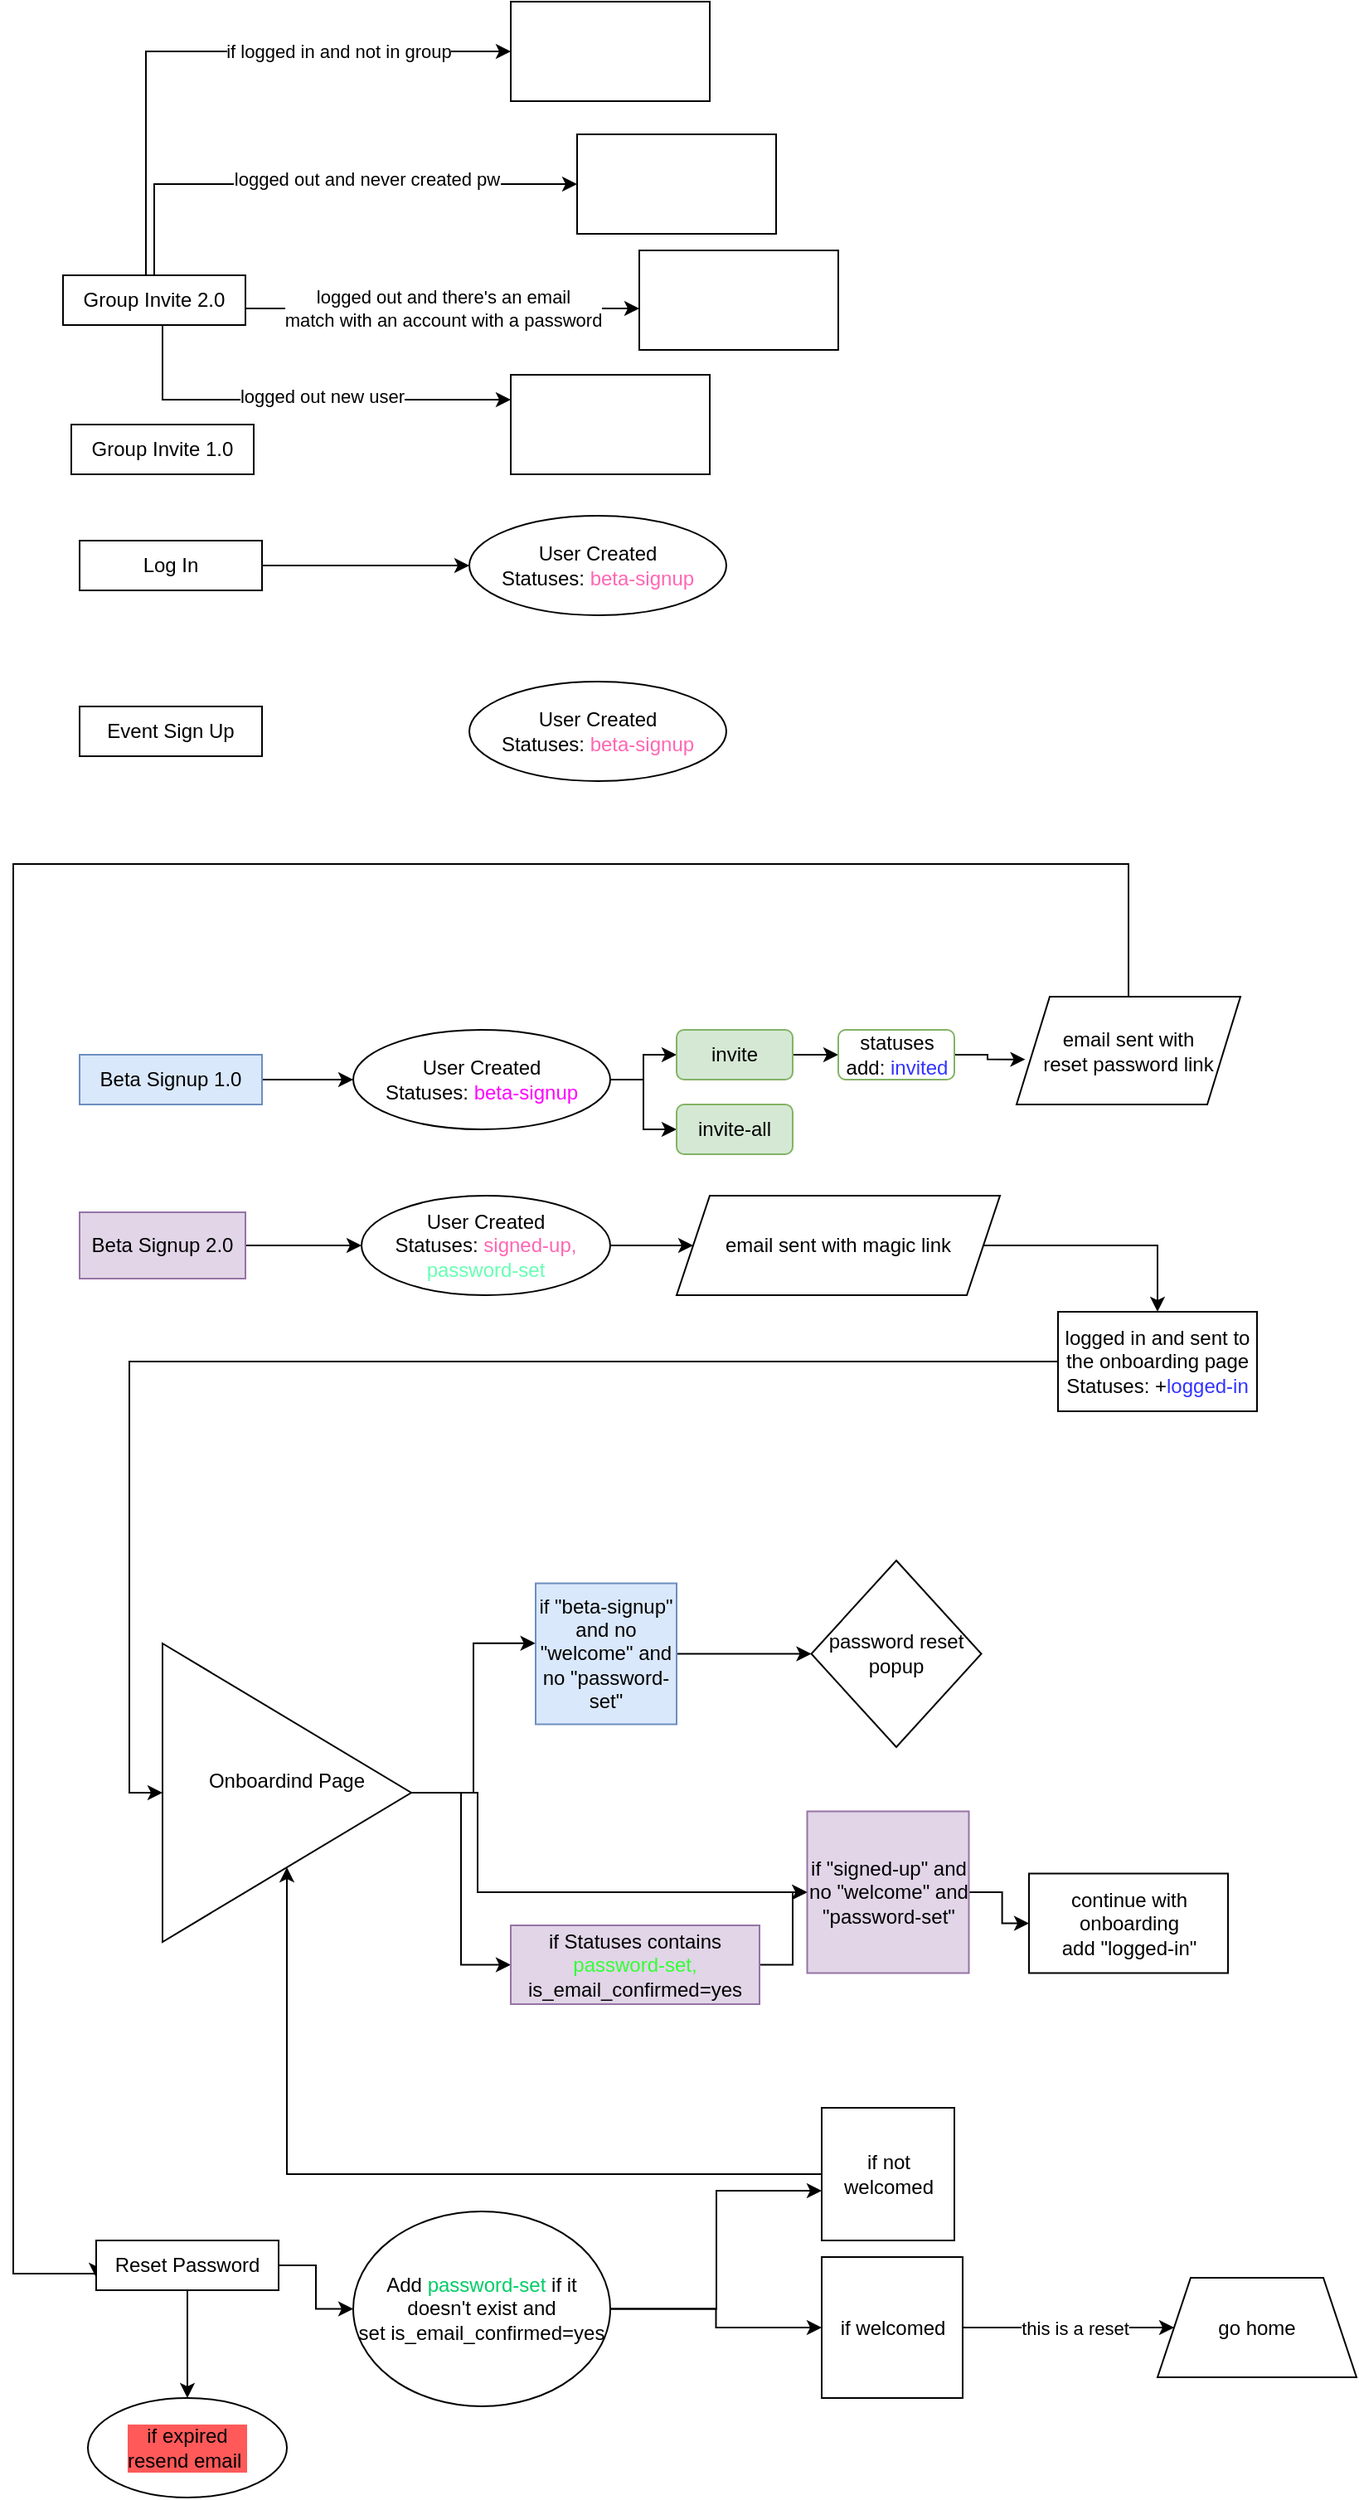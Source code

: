<mxfile version="20.0.3" type="github">
  <diagram id="9TZBVGrTHEIjq8n9u4WU" name="Page-1">
    <mxGraphModel dx="948" dy="1672" grid="1" gridSize="10" guides="1" tooltips="1" connect="1" arrows="1" fold="1" page="1" pageScale="1" pageWidth="850" pageHeight="1100" math="0" shadow="0">
      <root>
        <mxCell id="0" />
        <mxCell id="1" parent="0" />
        <mxCell id="HXzdCxORST3lZqe2nysO-4" value="" style="edgeStyle=orthogonalEdgeStyle;rounded=0;orthogonalLoop=1;jettySize=auto;html=1;" parent="1" source="HXzdCxORST3lZqe2nysO-1" target="HXzdCxORST3lZqe2nysO-3" edge="1">
          <mxGeometry relative="1" as="geometry" />
        </mxCell>
        <mxCell id="HXzdCxORST3lZqe2nysO-1" value="Beta Signup 1.0" style="rounded=0;whiteSpace=wrap;html=1;fillColor=#dae8fc;strokeColor=#6c8ebf;" parent="1" vertex="1">
          <mxGeometry x="70" y="95" width="110" height="30" as="geometry" />
        </mxCell>
        <mxCell id="HXzdCxORST3lZqe2nysO-6" value="" style="edgeStyle=orthogonalEdgeStyle;rounded=0;orthogonalLoop=1;jettySize=auto;html=1;" parent="1" source="HXzdCxORST3lZqe2nysO-2" target="HXzdCxORST3lZqe2nysO-5" edge="1">
          <mxGeometry relative="1" as="geometry" />
        </mxCell>
        <mxCell id="HXzdCxORST3lZqe2nysO-2" value="Beta Signup 2.0" style="rounded=0;whiteSpace=wrap;html=1;fillColor=#e1d5e7;strokeColor=#9673a6;" parent="1" vertex="1">
          <mxGeometry x="70" y="190" width="100" height="40" as="geometry" />
        </mxCell>
        <mxCell id="HXzdCxORST3lZqe2nysO-49" style="edgeStyle=orthogonalEdgeStyle;rounded=0;orthogonalLoop=1;jettySize=auto;html=1;entryX=0;entryY=0.5;entryDx=0;entryDy=0;" parent="1" source="HXzdCxORST3lZqe2nysO-3" target="HXzdCxORST3lZqe2nysO-29" edge="1">
          <mxGeometry relative="1" as="geometry" />
        </mxCell>
        <mxCell id="HXzdCxORST3lZqe2nysO-50" style="edgeStyle=orthogonalEdgeStyle;rounded=0;orthogonalLoop=1;jettySize=auto;html=1;entryX=0;entryY=0.5;entryDx=0;entryDy=0;fontColor=#3333FF;" parent="1" source="HXzdCxORST3lZqe2nysO-3" target="HXzdCxORST3lZqe2nysO-30" edge="1">
          <mxGeometry relative="1" as="geometry" />
        </mxCell>
        <mxCell id="HXzdCxORST3lZqe2nysO-3" value="User Created&lt;br&gt;Statuses: &lt;font color=&quot;#ff00ff&quot;&gt;beta-signup&lt;/font&gt;" style="ellipse;whiteSpace=wrap;html=1;rounded=0;" parent="1" vertex="1">
          <mxGeometry x="235" y="80" width="155" height="60" as="geometry" />
        </mxCell>
        <mxCell id="HXzdCxORST3lZqe2nysO-8" value="" style="edgeStyle=orthogonalEdgeStyle;rounded=0;orthogonalLoop=1;jettySize=auto;html=1;" parent="1" source="HXzdCxORST3lZqe2nysO-5" target="HXzdCxORST3lZqe2nysO-7" edge="1">
          <mxGeometry relative="1" as="geometry" />
        </mxCell>
        <mxCell id="HXzdCxORST3lZqe2nysO-5" value="User Created&lt;br&gt;Statuses: &lt;font color=&quot;#ff66b3&quot;&gt;signed-up, &lt;/font&gt;&lt;font color=&quot;#66ffb3&quot;&gt;password-set&lt;/font&gt;" style="ellipse;whiteSpace=wrap;html=1;rounded=0;" parent="1" vertex="1">
          <mxGeometry x="240" y="180" width="150" height="60" as="geometry" />
        </mxCell>
        <mxCell id="HXzdCxORST3lZqe2nysO-10" value="" style="edgeStyle=orthogonalEdgeStyle;rounded=0;orthogonalLoop=1;jettySize=auto;html=1;" parent="1" source="HXzdCxORST3lZqe2nysO-7" target="HXzdCxORST3lZqe2nysO-9" edge="1">
          <mxGeometry relative="1" as="geometry" />
        </mxCell>
        <mxCell id="HXzdCxORST3lZqe2nysO-7" value="email sent with magic link" style="shape=parallelogram;perimeter=parallelogramPerimeter;whiteSpace=wrap;html=1;fixedSize=1;rounded=0;" parent="1" vertex="1">
          <mxGeometry x="430" y="180" width="195" height="60" as="geometry" />
        </mxCell>
        <mxCell id="HXzdCxORST3lZqe2nysO-12" value="" style="edgeStyle=orthogonalEdgeStyle;rounded=0;orthogonalLoop=1;jettySize=auto;html=1;entryX=0;entryY=0.5;entryDx=0;entryDy=0;" parent="1" source="HXzdCxORST3lZqe2nysO-9" target="HXzdCxORST3lZqe2nysO-13" edge="1">
          <mxGeometry relative="1" as="geometry">
            <mxPoint x="720" y="390" as="targetPoint" />
          </mxGeometry>
        </mxCell>
        <mxCell id="HXzdCxORST3lZqe2nysO-9" value="logged in and sent to the onboarding page&lt;br&gt;Statuses: +&lt;font color=&quot;#3333ff&quot;&gt;logged-in&lt;/font&gt;" style="whiteSpace=wrap;html=1;rounded=0;" parent="1" vertex="1">
          <mxGeometry x="660" y="250" width="120" height="60" as="geometry" />
        </mxCell>
        <mxCell id="HXzdCxORST3lZqe2nysO-18" style="edgeStyle=orthogonalEdgeStyle;rounded=0;orthogonalLoop=1;jettySize=auto;html=1;entryX=0;entryY=0.5;entryDx=0;entryDy=0;" parent="1" source="HXzdCxORST3lZqe2nysO-13" target="HXzdCxORST3lZqe2nysO-17" edge="1">
          <mxGeometry relative="1" as="geometry" />
        </mxCell>
        <mxCell id="HXzdCxORST3lZqe2nysO-21" style="edgeStyle=orthogonalEdgeStyle;rounded=0;orthogonalLoop=1;jettySize=auto;html=1;entryX=-0.002;entryY=0.425;entryDx=0;entryDy=0;entryPerimeter=0;" parent="1" source="HXzdCxORST3lZqe2nysO-13" target="HXzdCxORST3lZqe2nysO-15" edge="1">
          <mxGeometry relative="1" as="geometry" />
        </mxCell>
        <mxCell id="HXzdCxORST3lZqe2nysO-22" style="edgeStyle=orthogonalEdgeStyle;rounded=0;orthogonalLoop=1;jettySize=auto;html=1;" parent="1" source="HXzdCxORST3lZqe2nysO-13" target="HXzdCxORST3lZqe2nysO-16" edge="1">
          <mxGeometry relative="1" as="geometry">
            <Array as="points">
              <mxPoint x="310" y="540" />
              <mxPoint x="310" y="600" />
            </Array>
          </mxGeometry>
        </mxCell>
        <mxCell id="HXzdCxORST3lZqe2nysO-13" value="Onboardind Page&lt;br&gt;&lt;br&gt;" style="triangle;whiteSpace=wrap;html=1;" parent="1" vertex="1">
          <mxGeometry x="120" y="450" width="150" height="180" as="geometry" />
        </mxCell>
        <mxCell id="Ku4nTDtjbL8bSQjuvAMc-4" value="" style="edgeStyle=orthogonalEdgeStyle;rounded=0;orthogonalLoop=1;jettySize=auto;html=1;fontColor=default;" edge="1" parent="1" source="HXzdCxORST3lZqe2nysO-15" target="Ku4nTDtjbL8bSQjuvAMc-3">
          <mxGeometry relative="1" as="geometry" />
        </mxCell>
        <mxCell id="HXzdCxORST3lZqe2nysO-15" value="if &quot;beta-signup&quot; and no &quot;welcome&quot; and no &quot;password-set&quot;" style="whiteSpace=wrap;html=1;aspect=fixed;fillColor=#dae8fc;strokeColor=#6c8ebf;" parent="1" vertex="1">
          <mxGeometry x="345" y="413.75" width="85" height="85" as="geometry" />
        </mxCell>
        <mxCell id="Ku4nTDtjbL8bSQjuvAMc-6" value="" style="edgeStyle=orthogonalEdgeStyle;rounded=0;orthogonalLoop=1;jettySize=auto;html=1;fontColor=default;" edge="1" parent="1" source="HXzdCxORST3lZqe2nysO-16" target="Ku4nTDtjbL8bSQjuvAMc-5">
          <mxGeometry relative="1" as="geometry" />
        </mxCell>
        <mxCell id="HXzdCxORST3lZqe2nysO-16" value="if &quot;signed-up&quot; and no &quot;welcome&quot; and &quot;password-set&quot;" style="whiteSpace=wrap;html=1;aspect=fixed;labelBackgroundColor=none;labelBorderColor=none;fillColor=#e1d5e7;strokeColor=#9673a6;" parent="1" vertex="1">
          <mxGeometry x="508.75" y="551.25" width="97.5" height="97.5" as="geometry" />
        </mxCell>
        <mxCell id="Ku4nTDtjbL8bSQjuvAMc-7" style="edgeStyle=orthogonalEdgeStyle;rounded=0;orthogonalLoop=1;jettySize=auto;html=1;entryX=0;entryY=0.5;entryDx=0;entryDy=0;fontColor=default;" edge="1" parent="1" source="HXzdCxORST3lZqe2nysO-17" target="HXzdCxORST3lZqe2nysO-16">
          <mxGeometry relative="1" as="geometry" />
        </mxCell>
        <mxCell id="HXzdCxORST3lZqe2nysO-17" value="if Statuses contains &lt;font color=&quot;#33ff33&quot;&gt;password-set,&lt;/font&gt; is_email_confirmed=yes" style="whiteSpace=wrap;html=1;fillColor=#e1d5e7;strokeColor=#9673a6;" parent="1" vertex="1">
          <mxGeometry x="330" y="620" width="150" height="47.5" as="geometry" />
        </mxCell>
        <mxCell id="HXzdCxORST3lZqe2nysO-26" value="" style="edgeStyle=orthogonalEdgeStyle;rounded=0;orthogonalLoop=1;jettySize=auto;html=1;entryX=0;entryY=0.5;entryDx=0;entryDy=0;" parent="1" source="HXzdCxORST3lZqe2nysO-25" target="HXzdCxORST3lZqe2nysO-27" edge="1">
          <mxGeometry relative="1" as="geometry">
            <mxPoint x="340" y="50" as="targetPoint" />
          </mxGeometry>
        </mxCell>
        <mxCell id="HXzdCxORST3lZqe2nysO-25" value="Log In" style="rounded=0;whiteSpace=wrap;html=1;" parent="1" vertex="1">
          <mxGeometry x="70" y="-215" width="110" height="30" as="geometry" />
        </mxCell>
        <mxCell id="HXzdCxORST3lZqe2nysO-27" value="User Created&lt;br&gt;Statuses: &lt;font color=&quot;#ff66b3&quot;&gt;beta-signup&lt;/font&gt;" style="ellipse;whiteSpace=wrap;html=1;rounded=0;" parent="1" vertex="1">
          <mxGeometry x="305" y="-230" width="155" height="60" as="geometry" />
        </mxCell>
        <mxCell id="HXzdCxORST3lZqe2nysO-32" value="" style="edgeStyle=orthogonalEdgeStyle;rounded=0;orthogonalLoop=1;jettySize=auto;html=1;" parent="1" source="HXzdCxORST3lZqe2nysO-29" target="HXzdCxORST3lZqe2nysO-31" edge="1">
          <mxGeometry relative="1" as="geometry" />
        </mxCell>
        <mxCell id="HXzdCxORST3lZqe2nysO-29" value="invite" style="rounded=1;whiteSpace=wrap;html=1;fillColor=#d5e8d4;strokeColor=#82b366;" parent="1" vertex="1">
          <mxGeometry x="430" y="80" width="70" height="30" as="geometry" />
        </mxCell>
        <mxCell id="HXzdCxORST3lZqe2nysO-30" value="invite-all" style="rounded=1;whiteSpace=wrap;html=1;fillColor=#d5e8d4;strokeColor=#82b366;" parent="1" vertex="1">
          <mxGeometry x="430" y="125" width="70" height="30" as="geometry" />
        </mxCell>
        <mxCell id="HXzdCxORST3lZqe2nysO-34" value="" style="edgeStyle=orthogonalEdgeStyle;rounded=0;orthogonalLoop=1;jettySize=auto;html=1;entryX=0.039;entryY=0.582;entryDx=0;entryDy=0;entryPerimeter=0;" parent="1" source="HXzdCxORST3lZqe2nysO-31" target="HXzdCxORST3lZqe2nysO-35" edge="1">
          <mxGeometry relative="1" as="geometry">
            <mxPoint x="665.0" y="95" as="targetPoint" />
          </mxGeometry>
        </mxCell>
        <mxCell id="HXzdCxORST3lZqe2nysO-31" value="statuses add: &lt;font color=&quot;#3333ff&quot;&gt;invited&lt;/font&gt;" style="rounded=1;whiteSpace=wrap;html=1;fillColor=#FFFFFF;strokeColor=#82b366;" parent="1" vertex="1">
          <mxGeometry x="527.5" y="80" width="70" height="30" as="geometry" />
        </mxCell>
        <mxCell id="HXzdCxORST3lZqe2nysO-51" style="edgeStyle=orthogonalEdgeStyle;rounded=0;orthogonalLoop=1;jettySize=auto;html=1;entryX=0;entryY=0.75;entryDx=0;entryDy=0;fontColor=#3333FF;" parent="1" source="HXzdCxORST3lZqe2nysO-35" target="HXzdCxORST3lZqe2nysO-36" edge="1">
          <mxGeometry relative="1" as="geometry">
            <Array as="points">
              <mxPoint x="702" y="-20" />
              <mxPoint x="30" y="-20" />
              <mxPoint x="30" y="830" />
            </Array>
          </mxGeometry>
        </mxCell>
        <mxCell id="HXzdCxORST3lZqe2nysO-35" value="email sent with &lt;br&gt;reset password link" style="shape=parallelogram;perimeter=parallelogramPerimeter;whiteSpace=wrap;html=1;fixedSize=1;rounded=0;" parent="1" vertex="1">
          <mxGeometry x="635" y="60" width="135" height="65" as="geometry" />
        </mxCell>
        <mxCell id="HXzdCxORST3lZqe2nysO-38" style="edgeStyle=orthogonalEdgeStyle;rounded=0;orthogonalLoop=1;jettySize=auto;html=1;entryX=0;entryY=0.5;entryDx=0;entryDy=0;" parent="1" source="HXzdCxORST3lZqe2nysO-36" target="HXzdCxORST3lZqe2nysO-37" edge="1">
          <mxGeometry relative="1" as="geometry" />
        </mxCell>
        <mxCell id="Ku4nTDtjbL8bSQjuvAMc-2" value="" style="edgeStyle=orthogonalEdgeStyle;rounded=0;orthogonalLoop=1;jettySize=auto;html=1;fontColor=#00CC66;" edge="1" parent="1" source="HXzdCxORST3lZqe2nysO-36" target="Ku4nTDtjbL8bSQjuvAMc-1">
          <mxGeometry relative="1" as="geometry" />
        </mxCell>
        <mxCell id="HXzdCxORST3lZqe2nysO-36" value="Reset Password" style="rounded=0;whiteSpace=wrap;html=1;" parent="1" vertex="1">
          <mxGeometry x="80" y="810" width="110" height="30" as="geometry" />
        </mxCell>
        <mxCell id="HXzdCxORST3lZqe2nysO-44" style="edgeStyle=orthogonalEdgeStyle;rounded=0;orthogonalLoop=1;jettySize=auto;html=1;exitX=1;exitY=0.5;exitDx=0;exitDy=0;" parent="1" source="HXzdCxORST3lZqe2nysO-37" target="HXzdCxORST3lZqe2nysO-40" edge="1">
          <mxGeometry relative="1" as="geometry">
            <Array as="points">
              <mxPoint x="454" y="851" />
              <mxPoint x="454" y="780" />
            </Array>
          </mxGeometry>
        </mxCell>
        <mxCell id="HXzdCxORST3lZqe2nysO-45" style="edgeStyle=orthogonalEdgeStyle;rounded=0;orthogonalLoop=1;jettySize=auto;html=1;entryX=0;entryY=0.5;entryDx=0;entryDy=0;" parent="1" source="HXzdCxORST3lZqe2nysO-37" target="HXzdCxORST3lZqe2nysO-39" edge="1">
          <mxGeometry relative="1" as="geometry" />
        </mxCell>
        <mxCell id="HXzdCxORST3lZqe2nysO-37" value="Add &lt;font color=&quot;#00cc66&quot;&gt;password-set&lt;/font&gt; if it doesn&#39;t exist and &lt;br&gt;set is_email_confirmed=yes" style="ellipse;whiteSpace=wrap;html=1;rounded=0;" parent="1" vertex="1">
          <mxGeometry x="235" y="792.5" width="155" height="117.5" as="geometry" />
        </mxCell>
        <mxCell id="HXzdCxORST3lZqe2nysO-42" value="" style="edgeStyle=orthogonalEdgeStyle;rounded=0;orthogonalLoop=1;jettySize=auto;html=1;" parent="1" source="HXzdCxORST3lZqe2nysO-39" target="HXzdCxORST3lZqe2nysO-41" edge="1">
          <mxGeometry relative="1" as="geometry" />
        </mxCell>
        <mxCell id="HXzdCxORST3lZqe2nysO-46" value="this is a reset" style="edgeLabel;html=1;align=center;verticalAlign=middle;resizable=0;points=[];" parent="HXzdCxORST3lZqe2nysO-42" vertex="1" connectable="0">
          <mxGeometry x="-0.301" relative="1" as="geometry">
            <mxPoint x="23" as="offset" />
          </mxGeometry>
        </mxCell>
        <mxCell id="HXzdCxORST3lZqe2nysO-39" value="if welcomed" style="whiteSpace=wrap;html=1;aspect=fixed;" parent="1" vertex="1">
          <mxGeometry x="517.5" y="820" width="85" height="85" as="geometry" />
        </mxCell>
        <mxCell id="HXzdCxORST3lZqe2nysO-43" style="edgeStyle=orthogonalEdgeStyle;rounded=0;orthogonalLoop=1;jettySize=auto;html=1;" parent="1" source="HXzdCxORST3lZqe2nysO-40" target="HXzdCxORST3lZqe2nysO-13" edge="1">
          <mxGeometry relative="1" as="geometry" />
        </mxCell>
        <mxCell id="HXzdCxORST3lZqe2nysO-40" value="if not welcomed" style="whiteSpace=wrap;html=1;aspect=fixed;" parent="1" vertex="1">
          <mxGeometry x="517.5" y="730" width="80" height="80" as="geometry" />
        </mxCell>
        <mxCell id="HXzdCxORST3lZqe2nysO-41" value="go home" style="shape=trapezoid;perimeter=trapezoidPerimeter;whiteSpace=wrap;html=1;fixedSize=1;" parent="1" vertex="1">
          <mxGeometry x="720" y="832.5" width="120" height="60" as="geometry" />
        </mxCell>
        <mxCell id="Ku4nTDtjbL8bSQjuvAMc-1" value="if expired&lt;br&gt;resend email&amp;nbsp;" style="ellipse;whiteSpace=wrap;html=1;rounded=0;fontColor=default;labelBackgroundColor=#FF5959;" vertex="1" parent="1">
          <mxGeometry x="75" y="905" width="120" height="60" as="geometry" />
        </mxCell>
        <mxCell id="Ku4nTDtjbL8bSQjuvAMc-3" value="password reset popup" style="rhombus;whiteSpace=wrap;html=1;" vertex="1" parent="1">
          <mxGeometry x="511.25" y="400" width="102.5" height="112.5" as="geometry" />
        </mxCell>
        <mxCell id="Ku4nTDtjbL8bSQjuvAMc-5" value="continue with onboarding&lt;br&gt;add &quot;logged-in&quot;" style="whiteSpace=wrap;html=1;" vertex="1" parent="1">
          <mxGeometry x="642.5" y="588.75" width="120" height="60" as="geometry" />
        </mxCell>
        <mxCell id="Ku4nTDtjbL8bSQjuvAMc-8" value="Event Sign Up" style="rounded=0;whiteSpace=wrap;html=1;" vertex="1" parent="1">
          <mxGeometry x="70" y="-115" width="110" height="30" as="geometry" />
        </mxCell>
        <mxCell id="Ku4nTDtjbL8bSQjuvAMc-9" value="User Created&lt;br&gt;Statuses: &lt;font color=&quot;#ff66b3&quot;&gt;beta-signup&lt;/font&gt;" style="ellipse;whiteSpace=wrap;html=1;rounded=0;" vertex="1" parent="1">
          <mxGeometry x="305" y="-130" width="155" height="60" as="geometry" />
        </mxCell>
        <mxCell id="Ku4nTDtjbL8bSQjuvAMc-10" value="Group Invite 1.0" style="rounded=0;whiteSpace=wrap;html=1;" vertex="1" parent="1">
          <mxGeometry x="65" y="-285" width="110" height="30" as="geometry" />
        </mxCell>
        <mxCell id="Ku4nTDtjbL8bSQjuvAMc-14" value="" style="edgeStyle=orthogonalEdgeStyle;rounded=0;orthogonalLoop=1;jettySize=auto;html=1;fontColor=default;" edge="1" parent="1" source="Ku4nTDtjbL8bSQjuvAMc-11" target="Ku4nTDtjbL8bSQjuvAMc-12">
          <mxGeometry relative="1" as="geometry">
            <Array as="points">
              <mxPoint x="110" y="-510" />
            </Array>
          </mxGeometry>
        </mxCell>
        <mxCell id="Ku4nTDtjbL8bSQjuvAMc-20" value="if logged in and not in group" style="edgeLabel;html=1;align=center;verticalAlign=middle;resizable=0;points=[];fontColor=default;" vertex="1" connectable="0" parent="Ku4nTDtjbL8bSQjuvAMc-14">
          <mxGeometry x="0.206" relative="1" as="geometry">
            <mxPoint x="37" as="offset" />
          </mxGeometry>
        </mxCell>
        <mxCell id="Ku4nTDtjbL8bSQjuvAMc-16" style="edgeStyle=orthogonalEdgeStyle;rounded=0;orthogonalLoop=1;jettySize=auto;html=1;fontColor=default;" edge="1" parent="1" source="Ku4nTDtjbL8bSQjuvAMc-11" target="Ku4nTDtjbL8bSQjuvAMc-17">
          <mxGeometry relative="1" as="geometry">
            <mxPoint x="350" y="-300" as="targetPoint" />
            <Array as="points">
              <mxPoint x="120" y="-300" />
            </Array>
          </mxGeometry>
        </mxCell>
        <mxCell id="Ku4nTDtjbL8bSQjuvAMc-22" value="logged out new user" style="edgeLabel;html=1;align=center;verticalAlign=middle;resizable=0;points=[];fontColor=default;" vertex="1" connectable="0" parent="Ku4nTDtjbL8bSQjuvAMc-16">
          <mxGeometry x="0.1" y="2" relative="1" as="geometry">
            <mxPoint as="offset" />
          </mxGeometry>
        </mxCell>
        <mxCell id="Ku4nTDtjbL8bSQjuvAMc-18" value="logged out and there&#39;s an email&lt;br&gt;match with an account with a password" style="edgeStyle=orthogonalEdgeStyle;rounded=0;orthogonalLoop=1;jettySize=auto;html=1;fontColor=default;" edge="1" parent="1" source="Ku4nTDtjbL8bSQjuvAMc-11" target="Ku4nTDtjbL8bSQjuvAMc-19">
          <mxGeometry relative="1" as="geometry">
            <mxPoint x="420" y="-380" as="targetPoint" />
            <Array as="points">
              <mxPoint x="290" y="-355" />
              <mxPoint x="290" y="-355" />
            </Array>
          </mxGeometry>
        </mxCell>
        <mxCell id="Ku4nTDtjbL8bSQjuvAMc-23" style="edgeStyle=orthogonalEdgeStyle;rounded=0;orthogonalLoop=1;jettySize=auto;html=1;fontColor=default;" edge="1" parent="1" source="Ku4nTDtjbL8bSQjuvAMc-11" target="Ku4nTDtjbL8bSQjuvAMc-24">
          <mxGeometry relative="1" as="geometry">
            <mxPoint x="590" y="-320" as="targetPoint" />
            <Array as="points">
              <mxPoint x="115" y="-430" />
            </Array>
          </mxGeometry>
        </mxCell>
        <mxCell id="Ku4nTDtjbL8bSQjuvAMc-26" value="logged out and never created pw" style="edgeLabel;html=1;align=center;verticalAlign=middle;resizable=0;points=[];fontColor=default;" vertex="1" connectable="0" parent="Ku4nTDtjbL8bSQjuvAMc-23">
          <mxGeometry x="0.177" y="3" relative="1" as="geometry">
            <mxPoint as="offset" />
          </mxGeometry>
        </mxCell>
        <mxCell id="Ku4nTDtjbL8bSQjuvAMc-11" value="Group Invite 2.0" style="rounded=0;whiteSpace=wrap;html=1;" vertex="1" parent="1">
          <mxGeometry x="60" y="-375" width="110" height="30" as="geometry" />
        </mxCell>
        <mxCell id="Ku4nTDtjbL8bSQjuvAMc-12" value="" style="whiteSpace=wrap;html=1;rounded=0;" vertex="1" parent="1">
          <mxGeometry x="330" y="-540" width="120" height="60" as="geometry" />
        </mxCell>
        <mxCell id="Ku4nTDtjbL8bSQjuvAMc-17" value="" style="rounded=0;whiteSpace=wrap;html=1;labelBackgroundColor=none;labelBorderColor=none;fontColor=default;fillColor=#FFFFFF;" vertex="1" parent="1">
          <mxGeometry x="330" y="-315" width="120" height="60" as="geometry" />
        </mxCell>
        <mxCell id="Ku4nTDtjbL8bSQjuvAMc-19" value="" style="rounded=0;whiteSpace=wrap;html=1;labelBackgroundColor=none;labelBorderColor=none;fontColor=default;fillColor=#FFFFFF;" vertex="1" parent="1">
          <mxGeometry x="407.5" y="-390" width="120" height="60" as="geometry" />
        </mxCell>
        <mxCell id="Ku4nTDtjbL8bSQjuvAMc-24" value="" style="rounded=0;whiteSpace=wrap;html=1;labelBackgroundColor=none;labelBorderColor=none;fontColor=default;fillColor=#FFFFFF;" vertex="1" parent="1">
          <mxGeometry x="370" y="-460" width="120" height="60" as="geometry" />
        </mxCell>
      </root>
    </mxGraphModel>
  </diagram>
</mxfile>
